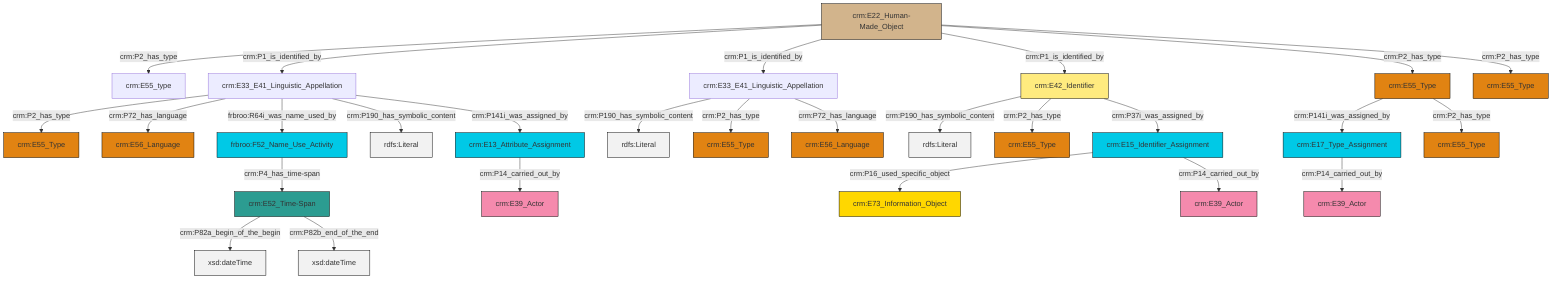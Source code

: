 graph TD
classDef Literal fill:#f2f2f2,stroke:#000000;
classDef CRM_Entity fill:#FFFFFF,stroke:#000000;
classDef Temporal_Entity fill:#00C9E6, stroke:#000000;
classDef Type fill:#E18312, stroke:#000000;
classDef Time-Span fill:#2C9C91, stroke:#000000;
classDef Appellation fill:#FFEB7F, stroke:#000000;
classDef Place fill:#008836, stroke:#000000;
classDef Persistent_Item fill:#B266B2, stroke:#000000;
classDef Conceptual_Object fill:#FFD700, stroke:#000000;
classDef Physical_Thing fill:#D2B48C, stroke:#000000;
classDef Actor fill:#f58aad, stroke:#000000;
classDef PC_Classes fill:#4ce600, stroke:#000000;
classDef Multi fill:#cccccc,stroke:#000000;

8["crm:E15_Identifier_Assignment"]:::Temporal_Entity -->|crm:P16_used_specific_object| 9["crm:E73_Information_Object"]:::Conceptual_Object
10["crm:E33_E41_Linguistic_Appellation"]:::Default -->|crm:P190_has_symbolic_content| 12[rdfs:Literal]:::Literal
6["crm:E13_Attribute_Assignment"]:::Temporal_Entity -->|crm:P14_carried_out_by| 15["crm:E39_Actor"]:::Actor
2["crm:E22_Human-Made_Object"]:::Physical_Thing -->|crm:P2_has_type| 18["crm:E55_type"]:::Default
19["crm:E33_E41_Linguistic_Appellation"]:::Default -->|crm:P2_has_type| 20["crm:E55_Type"]:::Type
2["crm:E22_Human-Made_Object"]:::Physical_Thing -->|crm:P1_is_identified_by| 19["crm:E33_E41_Linguistic_Appellation"]:::Default
19["crm:E33_E41_Linguistic_Appellation"]:::Default -->|crm:P72_has_language| 21["crm:E56_Language"]:::Type
13["crm:E52_Time-Span"]:::Time-Span -->|crm:P82a_begin_of_the_begin| 22[xsd:dateTime]:::Literal
23["crm:E55_Type"]:::Type -->|crm:P141i_was_assigned_by| 4["crm:E17_Type_Assignment"]:::Temporal_Entity
13["crm:E52_Time-Span"]:::Time-Span -->|crm:P82b_end_of_the_end| 24[xsd:dateTime]:::Literal
19["crm:E33_E41_Linguistic_Appellation"]:::Default -->|frbroo:R64i_was_name_used_by| 25["frbroo:F52_Name_Use_Activity"]:::Temporal_Entity
23["crm:E55_Type"]:::Type -->|crm:P2_has_type| 16["crm:E55_Type"]:::Type
25["frbroo:F52_Name_Use_Activity"]:::Temporal_Entity -->|crm:P4_has_time-span| 13["crm:E52_Time-Span"]:::Time-Span
0["crm:E42_Identifier"]:::Appellation -->|crm:P190_has_symbolic_content| 29[rdfs:Literal]:::Literal
19["crm:E33_E41_Linguistic_Appellation"]:::Default -->|crm:P190_has_symbolic_content| 35[rdfs:Literal]:::Literal
0["crm:E42_Identifier"]:::Appellation -->|crm:P2_has_type| 36["crm:E55_Type"]:::Type
10["crm:E33_E41_Linguistic_Appellation"]:::Default -->|crm:P2_has_type| 32["crm:E55_Type"]:::Type
10["crm:E33_E41_Linguistic_Appellation"]:::Default -->|crm:P72_has_language| 30["crm:E56_Language"]:::Type
2["crm:E22_Human-Made_Object"]:::Physical_Thing -->|crm:P1_is_identified_by| 10["crm:E33_E41_Linguistic_Appellation"]:::Default
2["crm:E22_Human-Made_Object"]:::Physical_Thing -->|crm:P1_is_identified_by| 0["crm:E42_Identifier"]:::Appellation
0["crm:E42_Identifier"]:::Appellation -->|crm:P37i_was_assigned_by| 8["crm:E15_Identifier_Assignment"]:::Temporal_Entity
19["crm:E33_E41_Linguistic_Appellation"]:::Default -->|crm:P141i_was_assigned_by| 6["crm:E13_Attribute_Assignment"]:::Temporal_Entity
4["crm:E17_Type_Assignment"]:::Temporal_Entity -->|crm:P14_carried_out_by| 43["crm:E39_Actor"]:::Actor
2["crm:E22_Human-Made_Object"]:::Physical_Thing -->|crm:P2_has_type| 23["crm:E55_Type"]:::Type
2["crm:E22_Human-Made_Object"]:::Physical_Thing -->|crm:P2_has_type| 26["crm:E55_Type"]:::Type
8["crm:E15_Identifier_Assignment"]:::Temporal_Entity -->|crm:P14_carried_out_by| 44["crm:E39_Actor"]:::Actor